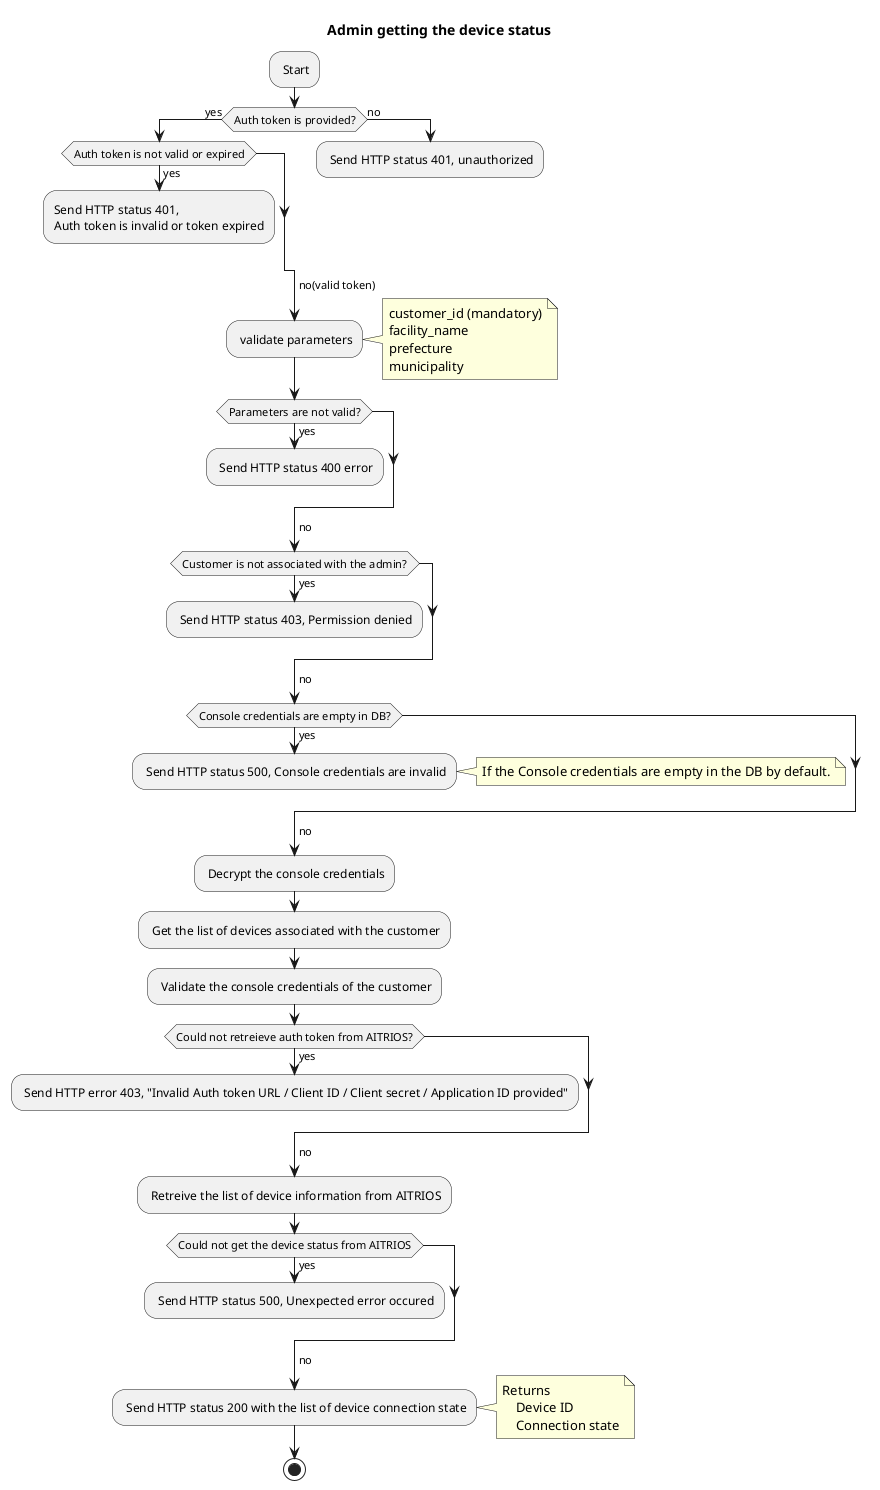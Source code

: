 @startuml Admin getting the device status
title Admin getting the device status

: Start;
if (Auth token is provided?) then (yes)
    if (Auth token is not valid or expired) then (yes)
        :Send HTTP status 401,
        Auth token is invalid or token expired;
        kill
    endif
else (no)
    : Send HTTP status 401, unauthorized;
    kill
endif
->no(valid token);
: validate parameters;
note right
    customer_id (mandatory)
    facility_name
    prefecture
    municipality
end note
if (Parameters are not valid?) then (yes)
    : Send HTTP status 400 error;
    kill
endif
->no;
if (Customer is not associated with the admin?) then (yes)
    : Send HTTP status 403, Permission denied;
    kill
endif
->no;
if (Console credentials are empty in DB?) then (yes)
    : Send HTTP status 500, Console credentials are invalid;
    note right
        If the Console credentials are empty in the DB by default.
    end note
    kill
endif
->no;
: Decrypt the console credentials;
: Get the list of devices associated with the customer;
: Validate the console credentials of the customer;
if (Could not retreieve auth token from AITRIOS?) then (yes)
    : Send HTTP error 403, "Invalid Auth token URL / Client ID / Client secret / Application ID provided";
    kill
endif
->no;
: Retreive the list of device information from AITRIOS;
if (Could not get the device status from AITRIOS) then (yes)
    : Send HTTP status 500, Unexpected error occured;
    kill
endif
->no;
: Send HTTP status 200 with the list of device connection state;
note right
    Returns
        Device ID
        Connection state
end note
stop
@enduml
